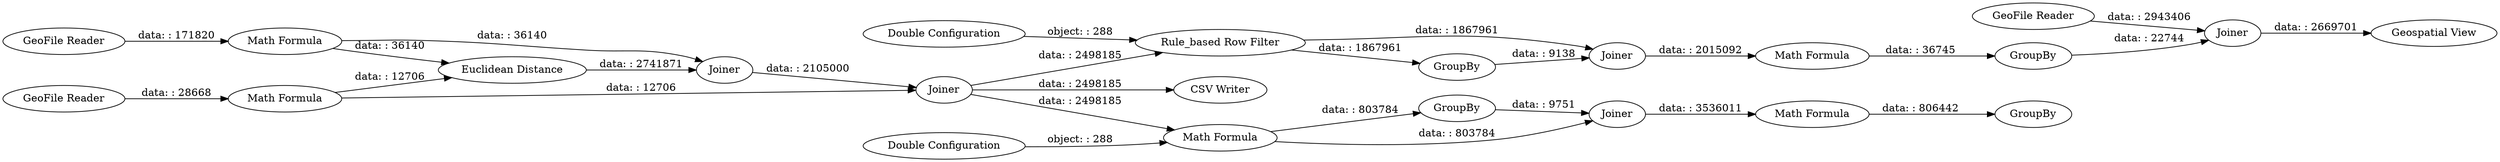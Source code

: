 digraph {
	"-2767456012008957578_18" [label="Math Formula"]
	"-2767456012008957578_2" [label="GeoFile Reader"]
	"-2767456012008957578_12" [label="Math Formula"]
	"-2767456012008957578_3" [label="Math Formula"]
	"-2767456012008957578_23" [label="CSV Writer"]
	"-2767456012008957578_19" [label=GroupBy]
	"-2767456012008957578_15" [label=Joiner]
	"-2767456012008957578_1" [label="GeoFile Reader"]
	"-2767456012008957578_7" [label=Joiner]
	"-2767456012008957578_17" [label="Double Configuration"]
	"-2767456012008957578_13" [label=GroupBy]
	"-2767456012008957578_14" [label="GeoFile Reader"]
	"-2767456012008957578_20" [label=Joiner]
	"-2767456012008957578_21" [label="Math Formula"]
	"-2767456012008957578_5" [label="Euclidean Distance"]
	"-2767456012008957578_16" [label="Geospatial View"]
	"-2767456012008957578_8" [label="Double Configuration"]
	"-2767456012008957578_9" [label="Rule_based Row Filter"]
	"-2767456012008957578_11" [label=Joiner]
	"-2767456012008957578_4" [label="Math Formula"]
	"-2767456012008957578_22" [label=GroupBy]
	"-2767456012008957578_6" [label=Joiner]
	"-2767456012008957578_10" [label=GroupBy]
	"-2767456012008957578_7" -> "-2767456012008957578_18" [label="data: : 2498185"]
	"-2767456012008957578_11" -> "-2767456012008957578_12" [label="data: : 2015092"]
	"-2767456012008957578_9" -> "-2767456012008957578_11" [label="data: : 1867961"]
	"-2767456012008957578_3" -> "-2767456012008957578_6" [label="data: : 36140"]
	"-2767456012008957578_12" -> "-2767456012008957578_13" [label="data: : 36745"]
	"-2767456012008957578_7" -> "-2767456012008957578_23" [label="data: : 2498185"]
	"-2767456012008957578_7" -> "-2767456012008957578_9" [label="data: : 2498185"]
	"-2767456012008957578_6" -> "-2767456012008957578_7" [label="data: : 2105000"]
	"-2767456012008957578_13" -> "-2767456012008957578_15" [label="data: : 22744"]
	"-2767456012008957578_1" -> "-2767456012008957578_3" [label="data: : 171820"]
	"-2767456012008957578_17" -> "-2767456012008957578_18" [label="object: : 288"]
	"-2767456012008957578_5" -> "-2767456012008957578_6" [label="data: : 2741871"]
	"-2767456012008957578_4" -> "-2767456012008957578_5" [label="data: : 12706"]
	"-2767456012008957578_14" -> "-2767456012008957578_15" [label="data: : 2943406"]
	"-2767456012008957578_20" -> "-2767456012008957578_21" [label="data: : 3536011"]
	"-2767456012008957578_18" -> "-2767456012008957578_19" [label="data: : 803784"]
	"-2767456012008957578_19" -> "-2767456012008957578_20" [label="data: : 9751"]
	"-2767456012008957578_3" -> "-2767456012008957578_5" [label="data: : 36140"]
	"-2767456012008957578_2" -> "-2767456012008957578_4" [label="data: : 28668"]
	"-2767456012008957578_15" -> "-2767456012008957578_16" [label="data: : 2669701"]
	"-2767456012008957578_8" -> "-2767456012008957578_9" [label="object: : 288"]
	"-2767456012008957578_10" -> "-2767456012008957578_11" [label="data: : 9138"]
	"-2767456012008957578_4" -> "-2767456012008957578_7" [label="data: : 12706"]
	"-2767456012008957578_21" -> "-2767456012008957578_22" [label="data: : 806442"]
	"-2767456012008957578_9" -> "-2767456012008957578_10" [label="data: : 1867961"]
	"-2767456012008957578_18" -> "-2767456012008957578_20" [label="data: : 803784"]
	rankdir=LR
}
